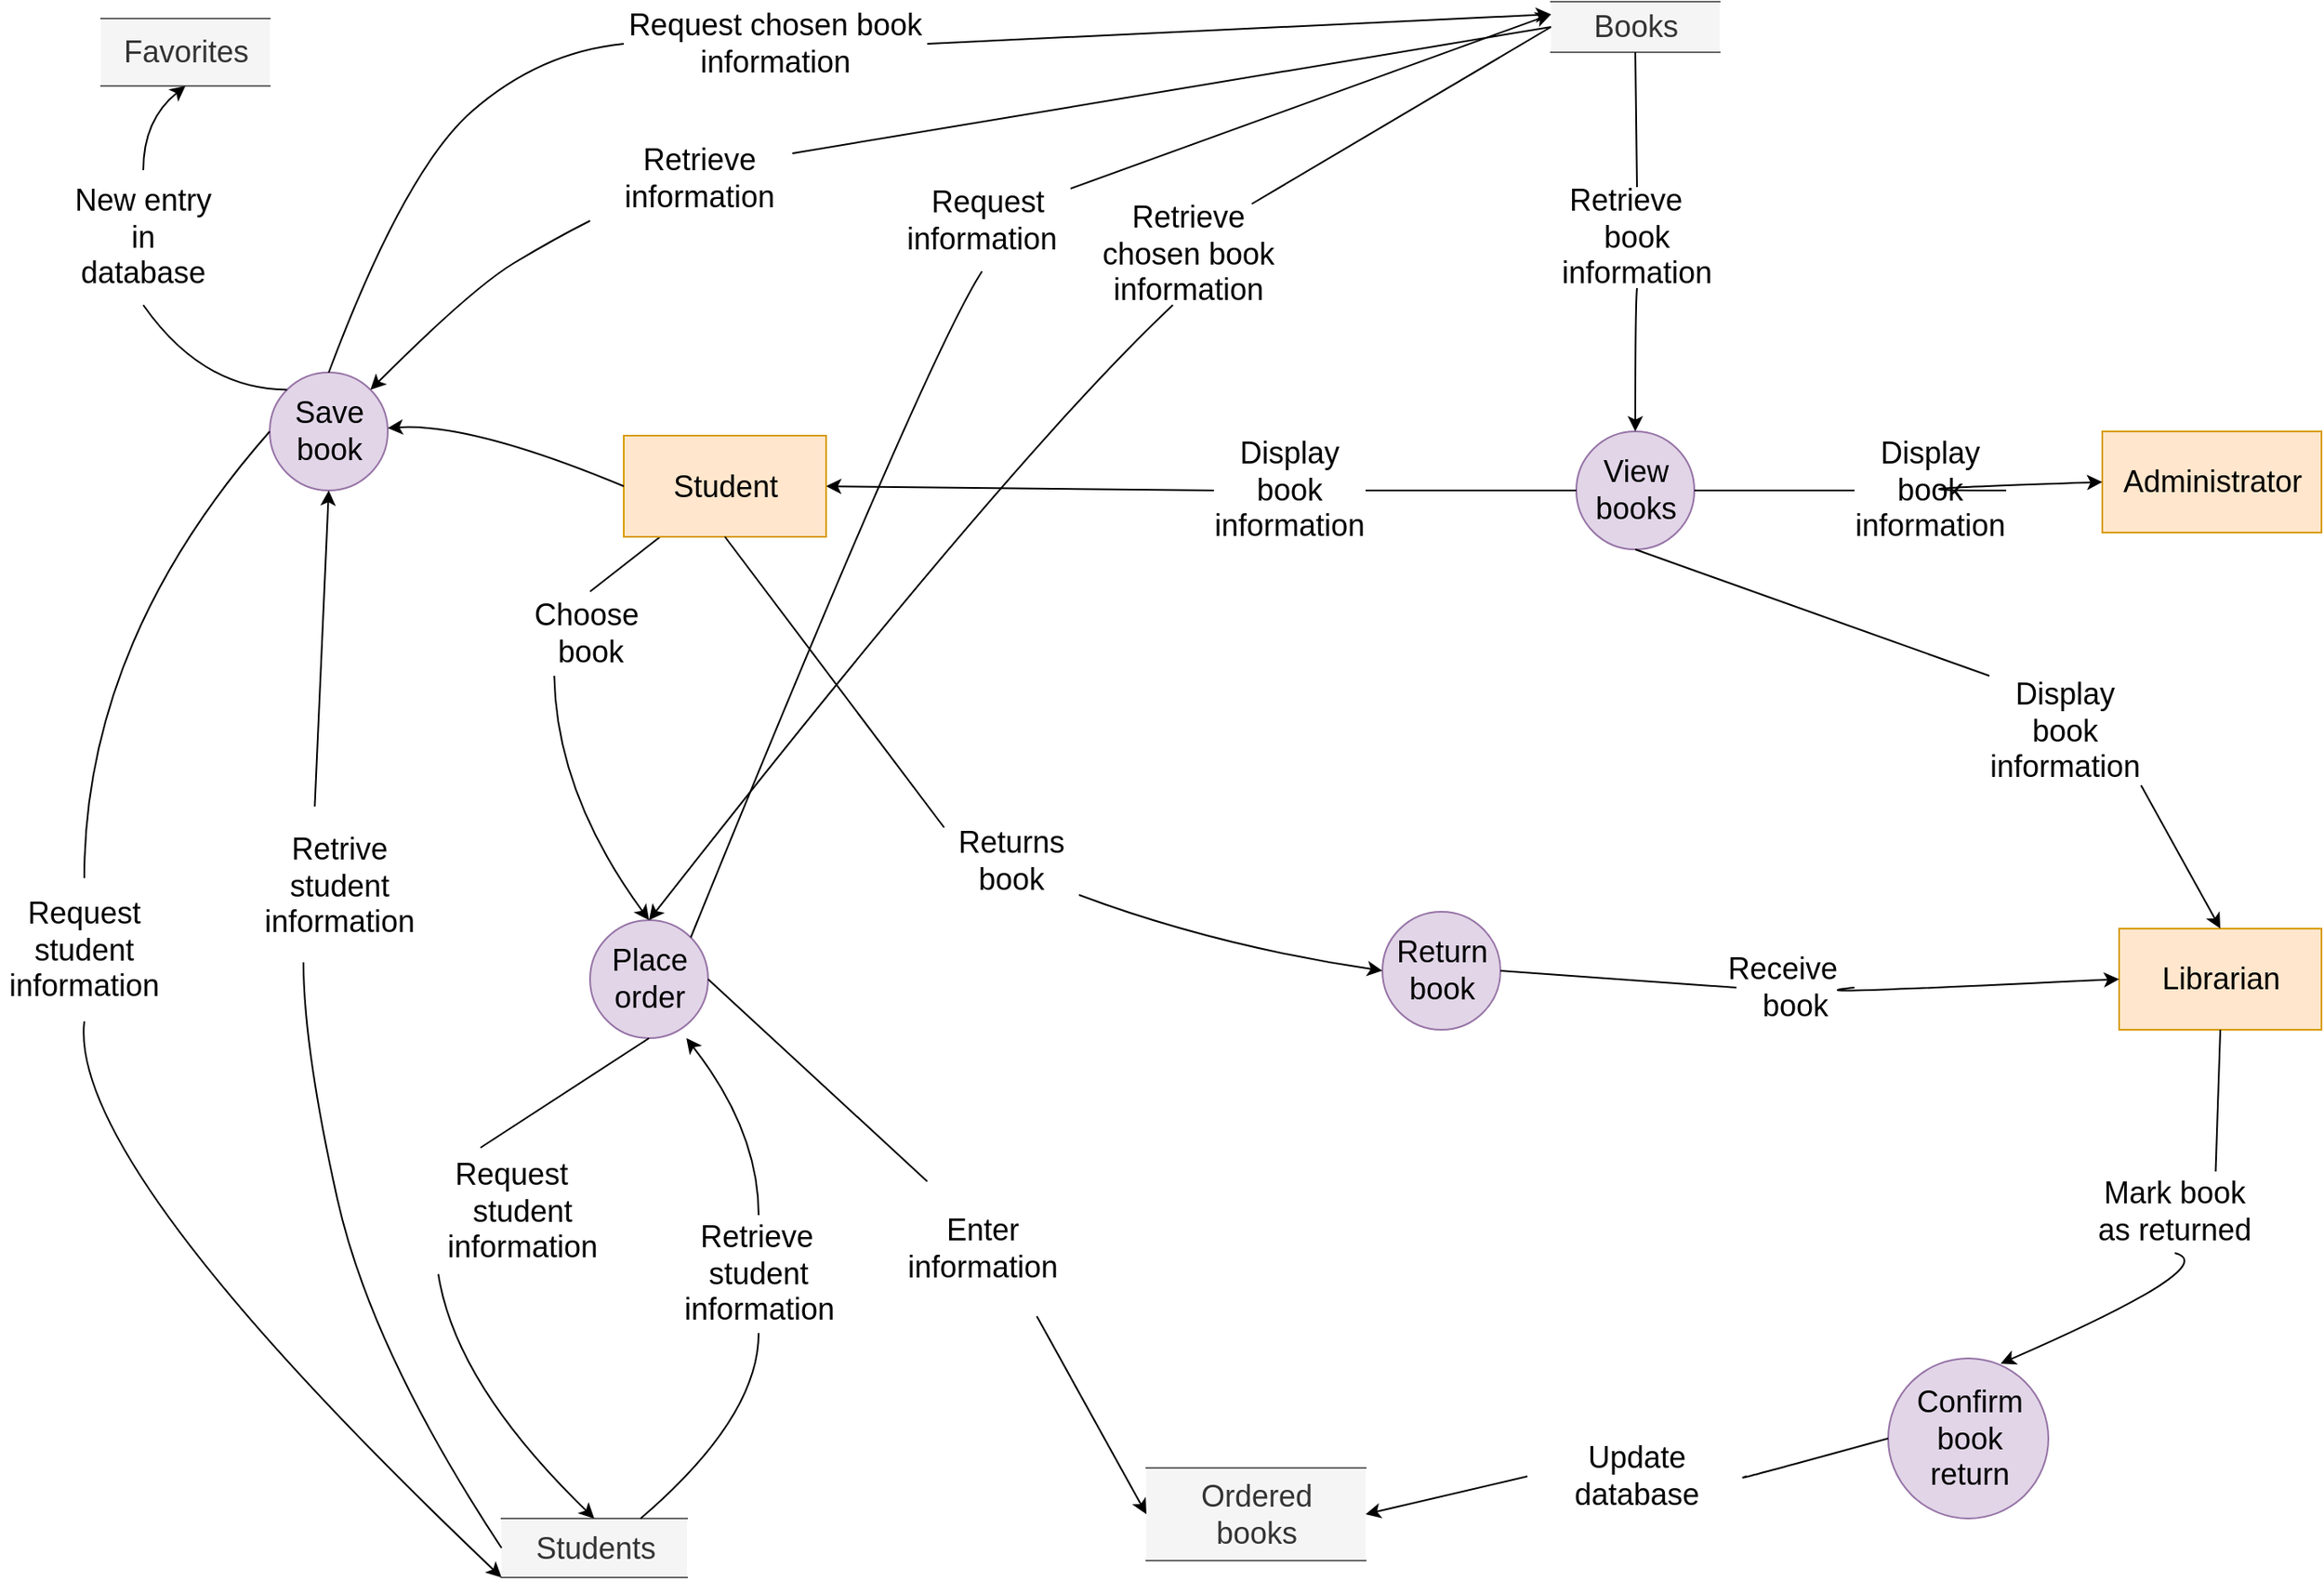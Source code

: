 <mxfile version="20.8.10" type="device"><diagram name="Page-1" id="-o2mF5Yxm6y-h6SIOWMq"><mxGraphModel dx="2415" dy="826" grid="1" gridSize="10" guides="1" tooltips="1" connect="1" arrows="1" fold="1" page="1" pageScale="1" pageWidth="827" pageHeight="1169" math="0" shadow="0"><root><mxCell id="0"/><mxCell id="1" parent="0"/><mxCell id="JVNARAmtTkv52UApfneS-1" value="&lt;font style=&quot;font-size: 18px;&quot;&gt;Librarian&lt;/font&gt;" style="html=1;dashed=0;whitespace=wrap;fillColor=#ffe6cc;strokeColor=#d79b00;" vertex="1" parent="1"><mxGeometry x="707" y="580" width="120" height="60" as="geometry"/></mxCell><mxCell id="JVNARAmtTkv52UApfneS-2" value="&lt;font style=&quot;font-size: 18px;&quot;&gt;Administrator&lt;/font&gt;" style="html=1;dashed=0;whitespace=wrap;fillColor=#ffe6cc;strokeColor=#d79b00;" vertex="1" parent="1"><mxGeometry x="697" y="285" width="130" height="60" as="geometry"/></mxCell><mxCell id="JVNARAmtTkv52UApfneS-4" value="Books" style="html=1;dashed=0;whitespace=wrap;shape=partialRectangle;right=0;left=0;fontSize=18;fillColor=#f5f5f5;fontColor=#333333;strokeColor=#666666;" vertex="1" parent="1"><mxGeometry x="370" y="30" width="100" height="30" as="geometry"/></mxCell><mxCell id="JVNARAmtTkv52UApfneS-5" value="View&lt;br&gt;books" style="shape=ellipse;html=1;dashed=0;whitespace=wrap;aspect=fixed;perimeter=ellipsePerimeter;fontSize=18;fillColor=#e1d5e7;strokeColor=#9673a6;" vertex="1" parent="1"><mxGeometry x="385" y="285" width="70" height="70" as="geometry"/></mxCell><mxCell id="JVNARAmtTkv52UApfneS-6" value="" style="curved=1;endArrow=classic;html=1;rounded=0;fontSize=18;exitX=0.5;exitY=1;exitDx=0;exitDy=0;entryX=0.5;entryY=0;entryDx=0;entryDy=0;startArrow=none;" edge="1" parent="1" source="JVNARAmtTkv52UApfneS-10" target="JVNARAmtTkv52UApfneS-5"><mxGeometry width="50" height="50" relative="1" as="geometry"><mxPoint x="240" y="330" as="sourcePoint"/><mxPoint x="290" y="280" as="targetPoint"/><Array as="points"><mxPoint x="420" y="210"/></Array></mxGeometry></mxCell><mxCell id="JVNARAmtTkv52UApfneS-7" value="" style="curved=1;endArrow=classic;html=1;rounded=0;fontSize=18;entryX=1;entryY=0.5;entryDx=0;entryDy=0;exitX=0;exitY=0.5;exitDx=0;exitDy=0;startArrow=none;" edge="1" parent="1" source="JVNARAmtTkv52UApfneS-12" target="JVNARAmtTkv52UApfneS-3"><mxGeometry width="50" height="50" relative="1" as="geometry"><mxPoint x="380" y="320" as="sourcePoint"/><mxPoint x="270" y="400.0" as="targetPoint"/><Array as="points"/></mxGeometry></mxCell><mxCell id="JVNARAmtTkv52UApfneS-8" value="" style="curved=1;endArrow=classic;html=1;rounded=0;fontSize=18;entryX=0.5;entryY=0;entryDx=0;entryDy=0;startArrow=none;exitX=1;exitY=1;exitDx=0;exitDy=0;" edge="1" parent="1" source="JVNARAmtTkv52UApfneS-17" target="JVNARAmtTkv52UApfneS-1"><mxGeometry width="50" height="50" relative="1" as="geometry"><mxPoint x="750" y="585" as="sourcePoint"/><mxPoint x="320" y="400.0" as="targetPoint"/><Array as="points"/></mxGeometry></mxCell><mxCell id="JVNARAmtTkv52UApfneS-9" value="" style="curved=1;endArrow=classic;html=1;rounded=0;fontSize=18;entryX=0;entryY=0.5;entryDx=0;entryDy=0;exitX=1;exitY=0.5;exitDx=0;exitDy=0;startArrow=none;" edge="1" parent="1" source="JVNARAmtTkv52UApfneS-14" target="JVNARAmtTkv52UApfneS-2"><mxGeometry width="50" height="50" relative="1" as="geometry"><mxPoint x="470" y="320" as="sourcePoint"/><mxPoint x="320" y="350" as="targetPoint"/><Array as="points"><mxPoint x="540" y="320"/></Array></mxGeometry></mxCell><mxCell id="JVNARAmtTkv52UApfneS-11" value="" style="curved=1;endArrow=none;html=1;rounded=0;fontSize=18;exitX=0.5;exitY=1;exitDx=0;exitDy=0;entryX=0.5;entryY=0;entryDx=0;entryDy=0;" edge="1" parent="1" source="JVNARAmtTkv52UApfneS-4" target="JVNARAmtTkv52UApfneS-10"><mxGeometry width="50" height="50" relative="1" as="geometry"><mxPoint x="420" y="140" as="sourcePoint"/><mxPoint x="420" y="285" as="targetPoint"/><Array as="points"/></mxGeometry></mxCell><mxCell id="JVNARAmtTkv52UApfneS-10" value="&lt;p style=&quot;line-height: 120%;&quot;&gt;Retrieve&lt;span style=&quot;white-space: pre;&quot;&gt;&#9;&lt;/span&gt;&lt;br&gt;book&lt;br&gt;information&lt;br&gt;&lt;/p&gt;" style="text;html=1;strokeColor=none;fillColor=none;align=center;verticalAlign=middle;whiteSpace=wrap;rounded=0;fontSize=18;" vertex="1" parent="1"><mxGeometry x="366" y="140" width="110" height="60" as="geometry"/></mxCell><mxCell id="JVNARAmtTkv52UApfneS-13" value="" style="curved=1;endArrow=none;html=1;rounded=0;fontSize=18;exitX=0;exitY=0.5;exitDx=0;exitDy=0;entryX=1;entryY=0.5;entryDx=0;entryDy=0;" edge="1" parent="1" source="JVNARAmtTkv52UApfneS-5" target="JVNARAmtTkv52UApfneS-12"><mxGeometry width="50" height="50" relative="1" as="geometry"><mxPoint x="385" y="320.0" as="sourcePoint"/><mxPoint x="330" y="320" as="targetPoint"/><Array as="points"/></mxGeometry></mxCell><mxCell id="JVNARAmtTkv52UApfneS-12" value="Display&lt;br&gt;book&lt;br&gt;information&lt;br&gt;" style="text;html=1;strokeColor=none;fillColor=none;align=center;verticalAlign=middle;whiteSpace=wrap;rounded=0;fontSize=18;" vertex="1" parent="1"><mxGeometry x="170" y="287.5" width="90" height="65" as="geometry"/></mxCell><mxCell id="JVNARAmtTkv52UApfneS-16" value="" style="curved=1;endArrow=none;html=1;rounded=0;fontSize=18;entryX=0;entryY=0.5;entryDx=0;entryDy=0;exitX=1;exitY=0.5;exitDx=0;exitDy=0;" edge="1" parent="1" source="JVNARAmtTkv52UApfneS-5" target="JVNARAmtTkv52UApfneS-14"><mxGeometry width="50" height="50" relative="1" as="geometry"><mxPoint x="455" y="320.0" as="sourcePoint"/><mxPoint x="660" y="320.0" as="targetPoint"/><Array as="points"/></mxGeometry></mxCell><mxCell id="JVNARAmtTkv52UApfneS-14" value="Display&lt;br&gt;book&lt;br&gt;information&lt;br&gt;" style="text;html=1;strokeColor=none;fillColor=none;align=center;verticalAlign=middle;whiteSpace=wrap;rounded=0;fontSize=18;" vertex="1" parent="1"><mxGeometry x="550" y="287.5" width="90" height="65" as="geometry"/></mxCell><mxCell id="JVNARAmtTkv52UApfneS-18" value="" style="curved=1;endArrow=none;html=1;rounded=0;fontSize=18;exitX=0.5;exitY=1;exitDx=0;exitDy=0;entryX=0;entryY=0;entryDx=0;entryDy=0;" edge="1" parent="1" source="JVNARAmtTkv52UApfneS-5" target="JVNARAmtTkv52UApfneS-17"><mxGeometry width="50" height="50" relative="1" as="geometry"><mxPoint x="420" y="355.0" as="sourcePoint"/><mxPoint x="420" y="510" as="targetPoint"/><Array as="points"/></mxGeometry></mxCell><mxCell id="JVNARAmtTkv52UApfneS-17" value="Display&lt;br&gt;book&lt;br&gt;information&lt;br&gt;" style="text;html=1;strokeColor=none;fillColor=none;align=center;verticalAlign=middle;whiteSpace=wrap;rounded=0;fontSize=18;" vertex="1" parent="1"><mxGeometry x="630" y="430" width="90" height="65" as="geometry"/></mxCell><mxCell id="JVNARAmtTkv52UApfneS-19" value="Place&lt;br&gt;order" style="shape=ellipse;html=1;dashed=0;whitespace=wrap;aspect=fixed;perimeter=ellipsePerimeter;fontSize=18;fillColor=#e1d5e7;strokeColor=#9673a6;" vertex="1" parent="1"><mxGeometry x="-200" y="575" width="70" height="70" as="geometry"/></mxCell><mxCell id="JVNARAmtTkv52UApfneS-20" value="Students" style="html=1;dashed=0;whitespace=wrap;shape=partialRectangle;right=0;left=0;fontSize=18;fillColor=#f5f5f5;fontColor=#333333;strokeColor=#666666;" vertex="1" parent="1"><mxGeometry x="-252.5" y="930" width="110" height="35" as="geometry"/></mxCell><mxCell id="JVNARAmtTkv52UApfneS-22" value="Ordered&lt;br&gt;books" style="html=1;dashed=0;whitespace=wrap;shape=partialRectangle;right=0;left=0;fontSize=18;fillColor=#f5f5f5;fontColor=#333333;strokeColor=#666666;" vertex="1" parent="1"><mxGeometry x="130" y="900" width="130" height="55" as="geometry"/></mxCell><mxCell id="JVNARAmtTkv52UApfneS-23" value="" style="curved=1;endArrow=classic;html=1;rounded=0;fontSize=18;entryX=0.5;entryY=0;entryDx=0;entryDy=0;startArrow=none;exitX=0.25;exitY=1;exitDx=0;exitDy=0;" edge="1" parent="1" source="JVNARAmtTkv52UApfneS-24" target="JVNARAmtTkv52UApfneS-19"><mxGeometry width="50" height="50" relative="1" as="geometry"><mxPoint x="-95" y="480" as="sourcePoint"/><mxPoint x="420" y="490" as="targetPoint"/><Array as="points"><mxPoint x="-220" y="500"/></Array></mxGeometry></mxCell><mxCell id="JVNARAmtTkv52UApfneS-25" value="" style="curved=1;endArrow=none;html=1;rounded=0;fontSize=18;startArrow=none;entryX=0.5;entryY=0;entryDx=0;entryDy=0;" edge="1" parent="1" source="JVNARAmtTkv52UApfneS-3" target="JVNARAmtTkv52UApfneS-24"><mxGeometry width="50" height="50" relative="1" as="geometry"><mxPoint x="-120" y="310" as="sourcePoint"/><mxPoint x="-172" y="370" as="targetPoint"/><Array as="points"/></mxGeometry></mxCell><mxCell id="JVNARAmtTkv52UApfneS-24" value="Choose&amp;nbsp;&lt;br&gt;book" style="text;html=1;strokeColor=none;fillColor=none;align=center;verticalAlign=middle;whiteSpace=wrap;rounded=0;fontSize=18;" vertex="1" parent="1"><mxGeometry x="-242.5" y="380" width="85" height="50" as="geometry"/></mxCell><mxCell id="JVNARAmtTkv52UApfneS-26" value="" style="curved=1;endArrow=classic;html=1;rounded=0;fontSize=18;exitX=0.438;exitY=1;exitDx=0;exitDy=0;entryX=0.5;entryY=0;entryDx=0;entryDy=0;startArrow=none;exitPerimeter=0;" edge="1" parent="1" source="JVNARAmtTkv52UApfneS-28" target="JVNARAmtTkv52UApfneS-19"><mxGeometry width="50" height="50" relative="1" as="geometry"><mxPoint x="370" y="360" as="sourcePoint"/><mxPoint x="420" y="310" as="targetPoint"/><Array as="points"><mxPoint x="50" y="300"/></Array></mxGeometry></mxCell><mxCell id="JVNARAmtTkv52UApfneS-29" value="" style="curved=1;endArrow=none;html=1;rounded=0;fontSize=18;exitX=0;exitY=0.5;exitDx=0;exitDy=0;entryX=0.75;entryY=0;entryDx=0;entryDy=0;" edge="1" parent="1" source="JVNARAmtTkv52UApfneS-4" target="JVNARAmtTkv52UApfneS-28"><mxGeometry width="50" height="50" relative="1" as="geometry"><mxPoint x="370" y="45" as="sourcePoint"/><mxPoint x="95" y="560" as="targetPoint"/><Array as="points"/></mxGeometry></mxCell><mxCell id="JVNARAmtTkv52UApfneS-28" value="Retrieve&lt;br&gt;chosen book&lt;br&gt;information" style="text;html=1;strokeColor=none;fillColor=none;align=center;verticalAlign=middle;whiteSpace=wrap;rounded=0;fontSize=18;" vertex="1" parent="1"><mxGeometry x="80" y="150" width="150" height="60" as="geometry"/></mxCell><mxCell id="JVNARAmtTkv52UApfneS-30" value="" style="curved=1;endArrow=classic;html=1;rounded=0;fontSize=18;entryX=0;entryY=0.25;entryDx=0;entryDy=0;startArrow=none;" edge="1" parent="1" source="JVNARAmtTkv52UApfneS-31" target="JVNARAmtTkv52UApfneS-4"><mxGeometry width="50" height="50" relative="1" as="geometry"><mxPoint x="90" y="560" as="sourcePoint"/><mxPoint x="420" y="310" as="targetPoint"/><Array as="points"/></mxGeometry></mxCell><mxCell id="JVNARAmtTkv52UApfneS-32" value="" style="curved=1;endArrow=none;html=1;rounded=0;fontSize=18;entryX=0.5;entryY=1;entryDx=0;entryDy=0;exitX=1;exitY=0;exitDx=0;exitDy=0;" edge="1" parent="1" source="JVNARAmtTkv52UApfneS-19" target="JVNARAmtTkv52UApfneS-31"><mxGeometry width="50" height="50" relative="1" as="geometry"><mxPoint x="-150" y="570" as="sourcePoint"/><mxPoint x="370" y="37.5" as="targetPoint"/><Array as="points"><mxPoint y="240"/></Array></mxGeometry></mxCell><mxCell id="JVNARAmtTkv52UApfneS-31" value="&amp;nbsp; Request&lt;span style=&quot;white-space: pre;&quot;&gt;&#9;&lt;/span&gt;&lt;br&gt;information" style="text;html=1;strokeColor=none;fillColor=none;align=center;verticalAlign=middle;whiteSpace=wrap;rounded=0;fontSize=18;" vertex="1" parent="1"><mxGeometry x="-20" y="130" width="105" height="60" as="geometry"/></mxCell><mxCell id="JVNARAmtTkv52UApfneS-33" value="" style="curved=1;endArrow=classic;html=1;rounded=0;fontSize=18;entryX=0.5;entryY=0;entryDx=0;entryDy=0;startArrow=none;exitX=0;exitY=1;exitDx=0;exitDy=0;" edge="1" parent="1" source="JVNARAmtTkv52UApfneS-35" target="JVNARAmtTkv52UApfneS-20"><mxGeometry width="50" height="50" relative="1" as="geometry"><mxPoint x="-40" y="750" as="sourcePoint"/><mxPoint x="420" y="680" as="targetPoint"/><Array as="points"><mxPoint x="-280" y="850"/></Array></mxGeometry></mxCell><mxCell id="JVNARAmtTkv52UApfneS-34" value="" style="curved=1;endArrow=classic;html=1;rounded=0;fontSize=18;exitX=0.5;exitY=0;exitDx=0;exitDy=0;entryX=0.816;entryY=1;entryDx=0;entryDy=0;entryPerimeter=0;startArrow=none;" edge="1" parent="1" source="JVNARAmtTkv52UApfneS-37" target="JVNARAmtTkv52UApfneS-19"><mxGeometry width="50" height="50" relative="1" as="geometry"><mxPoint x="370" y="660" as="sourcePoint"/><mxPoint x="420" y="610" as="targetPoint"/><Array as="points"><mxPoint x="-100" y="700"/></Array></mxGeometry></mxCell><mxCell id="JVNARAmtTkv52UApfneS-36" value="" style="curved=1;endArrow=none;html=1;rounded=0;fontSize=18;exitX=0.5;exitY=1;exitDx=0;exitDy=0;entryX=0.25;entryY=0;entryDx=0;entryDy=0;" edge="1" parent="1" source="JVNARAmtTkv52UApfneS-19" target="JVNARAmtTkv52UApfneS-35"><mxGeometry width="50" height="50" relative="1" as="geometry"><mxPoint x="95" y="630" as="sourcePoint"/><mxPoint x="-8" y="680" as="targetPoint"/><Array as="points"/></mxGeometry></mxCell><mxCell id="JVNARAmtTkv52UApfneS-35" value="Request&lt;span style=&quot;white-space: pre;&quot;&gt;&#9;&lt;/span&gt;&lt;br&gt;student&lt;br&gt;information&lt;br&gt;" style="text;html=1;strokeColor=none;fillColor=none;align=center;verticalAlign=middle;whiteSpace=wrap;rounded=0;fontSize=18;" vertex="1" parent="1"><mxGeometry x="-290" y="710" width="100" height="75" as="geometry"/></mxCell><mxCell id="JVNARAmtTkv52UApfneS-38" value="" style="curved=1;endArrow=none;html=1;rounded=0;fontSize=18;exitX=0.75;exitY=0;exitDx=0;exitDy=0;entryX=0.5;entryY=1;entryDx=0;entryDy=0;" edge="1" parent="1" source="JVNARAmtTkv52UApfneS-20" target="JVNARAmtTkv52UApfneS-37"><mxGeometry width="50" height="50" relative="1" as="geometry"><mxPoint x="-60.0" y="850" as="sourcePoint"/><mxPoint x="117.12" y="630" as="targetPoint"/><Array as="points"><mxPoint x="-100" y="870"/></Array></mxGeometry></mxCell><mxCell id="JVNARAmtTkv52UApfneS-37" value="&amp;nbsp;Retrieve&lt;span style=&quot;white-space: pre;&quot;&gt;&#9;&lt;/span&gt;&lt;br&gt;&amp;nbsp; student&lt;span style=&quot;white-space: pre;&quot;&gt;&#9;&lt;/span&gt;&lt;br&gt;information" style="text;html=1;strokeColor=none;fillColor=none;align=center;verticalAlign=middle;whiteSpace=wrap;rounded=0;fontSize=18;" vertex="1" parent="1"><mxGeometry x="-157.5" y="750" width="115" height="70" as="geometry"/></mxCell><mxCell id="JVNARAmtTkv52UApfneS-40" value="" style="curved=1;endArrow=classic;html=1;rounded=0;fontSize=18;entryX=0;entryY=0.5;entryDx=0;entryDy=0;startArrow=none;exitX=0.75;exitY=1;exitDx=0;exitDy=0;" edge="1" parent="1" source="JVNARAmtTkv52UApfneS-41" target="JVNARAmtTkv52UApfneS-22"><mxGeometry width="50" height="50" relative="1" as="geometry"><mxPoint x="360" y="810" as="sourcePoint"/><mxPoint x="270" y="570" as="targetPoint"/><Array as="points"/></mxGeometry></mxCell><mxCell id="JVNARAmtTkv52UApfneS-42" value="" style="curved=1;endArrow=none;html=1;rounded=0;fontSize=18;exitX=1;exitY=0.5;exitDx=0;exitDy=0;entryX=0.25;entryY=0;entryDx=0;entryDy=0;" edge="1" parent="1" source="JVNARAmtTkv52UApfneS-19" target="JVNARAmtTkv52UApfneS-41"><mxGeometry width="50" height="50" relative="1" as="geometry"><mxPoint x="130" y="595" as="sourcePoint"/><mxPoint x="440" y="867.5" as="targetPoint"/><Array as="points"/></mxGeometry></mxCell><mxCell id="JVNARAmtTkv52UApfneS-41" value="Enter&lt;br&gt;information&lt;br&gt;" style="text;html=1;strokeColor=none;fillColor=none;align=center;verticalAlign=middle;whiteSpace=wrap;rounded=0;fontSize=18;" vertex="1" parent="1"><mxGeometry x="-32.5" y="730" width="130" height="80" as="geometry"/></mxCell><mxCell id="JVNARAmtTkv52UApfneS-43" value="" style="curved=1;endArrow=none;html=1;rounded=0;fontSize=18;" edge="1" parent="1" target="JVNARAmtTkv52UApfneS-3"><mxGeometry width="50" height="50" relative="1" as="geometry"><mxPoint x="-120" y="310" as="sourcePoint"/><mxPoint x="-172" y="370" as="targetPoint"/><Array as="points"/></mxGeometry></mxCell><mxCell id="JVNARAmtTkv52UApfneS-3" value="&lt;font style=&quot;font-size: 18px;&quot;&gt;Student&lt;/font&gt;" style="html=1;dashed=0;whitespace=wrap;fillColor=#ffe6cc;strokeColor=#d79b00;" vertex="1" parent="1"><mxGeometry x="-180" y="287.5" width="120" height="60" as="geometry"/></mxCell><mxCell id="JVNARAmtTkv52UApfneS-44" value="Return&lt;br&gt;book" style="shape=ellipse;html=1;dashed=0;whitespace=wrap;aspect=fixed;perimeter=ellipsePerimeter;fontSize=18;fillColor=#e1d5e7;strokeColor=#9673a6;" vertex="1" parent="1"><mxGeometry x="270" y="570" width="70" height="70" as="geometry"/></mxCell><mxCell id="JVNARAmtTkv52UApfneS-46" value="" style="curved=1;endArrow=classic;html=1;rounded=0;fontSize=18;exitX=1;exitY=1;exitDx=0;exitDy=0;entryX=0;entryY=0.5;entryDx=0;entryDy=0;startArrow=none;" edge="1" parent="1" source="JVNARAmtTkv52UApfneS-47" target="JVNARAmtTkv52UApfneS-44"><mxGeometry width="50" height="50" relative="1" as="geometry"><mxPoint x="220" y="640" as="sourcePoint"/><mxPoint x="280" y="640" as="targetPoint"/><Array as="points"><mxPoint x="170" y="590"/></Array></mxGeometry></mxCell><mxCell id="JVNARAmtTkv52UApfneS-48" value="" style="curved=1;endArrow=none;html=1;rounded=0;fontSize=18;exitX=0.5;exitY=1;exitDx=0;exitDy=0;entryX=0;entryY=0;entryDx=0;entryDy=0;" edge="1" parent="1" source="JVNARAmtTkv52UApfneS-3" target="JVNARAmtTkv52UApfneS-47"><mxGeometry width="50" height="50" relative="1" as="geometry"><mxPoint x="-120" y="347.5" as="sourcePoint"/><mxPoint x="270" y="605" as="targetPoint"/><Array as="points"/></mxGeometry></mxCell><mxCell id="JVNARAmtTkv52UApfneS-47" value="Returns book" style="text;html=1;strokeColor=none;fillColor=none;align=center;verticalAlign=middle;whiteSpace=wrap;rounded=0;fontSize=18;" vertex="1" parent="1"><mxGeometry x="10" y="520" width="80" height="40" as="geometry"/></mxCell><mxCell id="JVNARAmtTkv52UApfneS-50" value="" style="curved=1;endArrow=classic;html=1;rounded=0;fontSize=18;entryX=0;entryY=0.5;entryDx=0;entryDy=0;exitX=1;exitY=0.5;exitDx=0;exitDy=0;startArrow=none;" edge="1" parent="1" source="JVNARAmtTkv52UApfneS-52" target="JVNARAmtTkv52UApfneS-1"><mxGeometry width="50" height="50" relative="1" as="geometry"><mxPoint x="220" y="630" as="sourcePoint"/><mxPoint x="270" y="580" as="targetPoint"/><Array as="points"><mxPoint x="500" y="620"/></Array></mxGeometry></mxCell><mxCell id="JVNARAmtTkv52UApfneS-51" value="Confirm&lt;br&gt;book&lt;br&gt;return" style="shape=ellipse;html=1;dashed=0;whitespace=wrap;aspect=fixed;perimeter=ellipsePerimeter;fontSize=18;fillColor=#e1d5e7;strokeColor=#9673a6;" vertex="1" parent="1"><mxGeometry x="570" y="835" width="95" height="95" as="geometry"/></mxCell><mxCell id="JVNARAmtTkv52UApfneS-53" value="" style="curved=1;endArrow=none;html=1;rounded=0;fontSize=18;entryX=0;entryY=0.5;entryDx=0;entryDy=0;exitX=1;exitY=0.5;exitDx=0;exitDy=0;" edge="1" parent="1" source="JVNARAmtTkv52UApfneS-44" target="JVNARAmtTkv52UApfneS-52"><mxGeometry width="50" height="50" relative="1" as="geometry"><mxPoint x="340.0" y="605" as="sourcePoint"/><mxPoint x="720.0" y="610" as="targetPoint"/><Array as="points"/></mxGeometry></mxCell><mxCell id="JVNARAmtTkv52UApfneS-52" value="Receive&lt;span style=&quot;white-space: pre;&quot;&gt;&#9;&lt;/span&gt;&lt;br&gt;book&lt;br&gt;" style="text;html=1;strokeColor=none;fillColor=none;align=center;verticalAlign=middle;whiteSpace=wrap;rounded=0;fontSize=18;" vertex="1" parent="1"><mxGeometry x="480" y="590" width="70" height="50" as="geometry"/></mxCell><mxCell id="JVNARAmtTkv52UApfneS-54" value="" style="curved=1;endArrow=classic;html=1;rounded=0;fontSize=18;exitX=0;exitY=0.5;exitDx=0;exitDy=0;entryX=1;entryY=0.5;entryDx=0;entryDy=0;startArrow=none;" edge="1" parent="1" source="JVNARAmtTkv52UApfneS-58" target="JVNARAmtTkv52UApfneS-22"><mxGeometry width="50" height="50" relative="1" as="geometry"><mxPoint x="420" y="830" as="sourcePoint"/><mxPoint x="370" y="880" as="targetPoint"/><Array as="points"/></mxGeometry></mxCell><mxCell id="JVNARAmtTkv52UApfneS-55" value="" style="curved=1;endArrow=classic;html=1;rounded=0;fontSize=18;exitX=0.5;exitY=1;exitDx=0;exitDy=0;entryX=0.702;entryY=0.033;entryDx=0;entryDy=0;entryPerimeter=0;startArrow=none;" edge="1" parent="1" source="JVNARAmtTkv52UApfneS-56" target="JVNARAmtTkv52UApfneS-51"><mxGeometry width="50" height="50" relative="1" as="geometry"><mxPoint x="190" y="730" as="sourcePoint"/><mxPoint x="240" y="680" as="targetPoint"/><Array as="points"><mxPoint x="770" y="780"/></Array></mxGeometry></mxCell><mxCell id="JVNARAmtTkv52UApfneS-57" value="" style="curved=1;endArrow=none;html=1;rounded=0;fontSize=18;exitX=0.5;exitY=1;exitDx=0;exitDy=0;entryX=0.702;entryY=0.033;entryDx=0;entryDy=0;entryPerimeter=0;" edge="1" parent="1" source="JVNARAmtTkv52UApfneS-1" target="JVNARAmtTkv52UApfneS-56"><mxGeometry width="50" height="50" relative="1" as="geometry"><mxPoint x="780" y="640" as="sourcePoint"/><mxPoint x="601.69" y="838.135" as="targetPoint"/><Array as="points"/></mxGeometry></mxCell><mxCell id="JVNARAmtTkv52UApfneS-56" value="Mark book&lt;br&gt;as returned" style="text;html=1;strokeColor=none;fillColor=none;align=center;verticalAlign=middle;whiteSpace=wrap;rounded=0;fontSize=18;" vertex="1" parent="1"><mxGeometry x="680" y="722.5" width="120" height="50" as="geometry"/></mxCell><mxCell id="JVNARAmtTkv52UApfneS-59" value="" style="curved=1;endArrow=none;html=1;rounded=0;fontSize=18;exitX=0;exitY=0.5;exitDx=0;exitDy=0;entryX=1;entryY=0.5;entryDx=0;entryDy=0;" edge="1" parent="1" source="JVNARAmtTkv52UApfneS-51" target="JVNARAmtTkv52UApfneS-58"><mxGeometry width="50" height="50" relative="1" as="geometry"><mxPoint x="535" y="882.5" as="sourcePoint"/><mxPoint x="260" y="927.5" as="targetPoint"/><Array as="points"><mxPoint x="470" y="910"/></Array></mxGeometry></mxCell><mxCell id="JVNARAmtTkv52UApfneS-58" value="Update&lt;br&gt;database" style="text;html=1;strokeColor=none;fillColor=none;align=center;verticalAlign=middle;whiteSpace=wrap;rounded=0;fontSize=18;" vertex="1" parent="1"><mxGeometry x="356" y="880" width="130" height="50" as="geometry"/></mxCell><mxCell id="JVNARAmtTkv52UApfneS-60" value="Save&lt;br&gt;book&lt;br&gt;" style="shape=ellipse;html=1;dashed=0;whitespace=wrap;aspect=fixed;perimeter=ellipsePerimeter;fontSize=18;fillColor=#e1d5e7;strokeColor=#9673a6;" vertex="1" parent="1"><mxGeometry x="-390" y="250" width="70" height="70" as="geometry"/></mxCell><mxCell id="JVNARAmtTkv52UApfneS-62" value="Favorites" style="html=1;dashed=0;whitespace=wrap;shape=partialRectangle;right=0;left=0;fontSize=18;fillColor=#f5f5f5;fontColor=#333333;strokeColor=#666666;" vertex="1" parent="1"><mxGeometry x="-490" y="40" width="100" height="40" as="geometry"/></mxCell><mxCell id="JVNARAmtTkv52UApfneS-63" value="" style="curved=1;endArrow=classic;html=1;rounded=0;fontSize=18;exitX=0;exitY=0.5;exitDx=0;exitDy=0;" edge="1" parent="1" source="JVNARAmtTkv52UApfneS-3" target="JVNARAmtTkv52UApfneS-60"><mxGeometry width="50" height="50" relative="1" as="geometry"><mxPoint x="-190" y="320" as="sourcePoint"/><mxPoint x="30" y="350" as="targetPoint"/><Array as="points"><mxPoint x="-270" y="280"/></Array></mxGeometry></mxCell><mxCell id="JVNARAmtTkv52UApfneS-64" value="" style="curved=1;endArrow=classic;html=1;rounded=0;fontSize=18;exitX=0.5;exitY=0;exitDx=0;exitDy=0;entryX=0.5;entryY=1;entryDx=0;entryDy=0;startArrow=none;" edge="1" parent="1" source="JVNARAmtTkv52UApfneS-79" target="JVNARAmtTkv52UApfneS-62"><mxGeometry width="50" height="50" relative="1" as="geometry"><mxPoint x="-20" y="170" as="sourcePoint"/><mxPoint x="30" y="120" as="targetPoint"/><Array as="points"><mxPoint x="-465" y="100"/></Array></mxGeometry></mxCell><mxCell id="JVNARAmtTkv52UApfneS-65" value="" style="curved=1;endArrow=classic;html=1;rounded=0;fontSize=18;exitX=1;exitY=0.5;exitDx=0;exitDy=0;entryX=0;entryY=0.25;entryDx=0;entryDy=0;startArrow=none;" edge="1" parent="1" source="JVNARAmtTkv52UApfneS-67" target="JVNARAmtTkv52UApfneS-4"><mxGeometry width="50" height="50" relative="1" as="geometry"><mxPoint x="-280" y="150" as="sourcePoint"/><mxPoint x="-230" y="100" as="targetPoint"/><Array as="points"/></mxGeometry></mxCell><mxCell id="JVNARAmtTkv52UApfneS-66" value="" style="curved=1;endArrow=classic;html=1;rounded=0;fontSize=18;entryX=1;entryY=0;entryDx=0;entryDy=0;exitX=0;exitY=1;exitDx=0;exitDy=0;startArrow=none;" edge="1" parent="1" source="JVNARAmtTkv52UApfneS-69" target="JVNARAmtTkv52UApfneS-60"><mxGeometry width="50" height="50" relative="1" as="geometry"><mxPoint x="-252.5" y="170" as="sourcePoint"/><mxPoint x="-302.5" y="220" as="targetPoint"/><Array as="points"><mxPoint x="-220" y="170"/><mxPoint x="-270" y="200"/></Array></mxGeometry></mxCell><mxCell id="JVNARAmtTkv52UApfneS-68" value="" style="curved=1;endArrow=none;html=1;rounded=0;fontSize=18;exitX=0.5;exitY=0;exitDx=0;exitDy=0;entryX=0;entryY=0.5;entryDx=0;entryDy=0;" edge="1" parent="1" source="JVNARAmtTkv52UApfneS-60" target="JVNARAmtTkv52UApfneS-67"><mxGeometry width="50" height="50" relative="1" as="geometry"><mxPoint x="-355.0" y="230" as="sourcePoint"/><mxPoint x="370" y="37.5" as="targetPoint"/><Array as="points"><mxPoint x="-310" y="130"/><mxPoint x="-230" y="60"/></Array></mxGeometry></mxCell><mxCell id="JVNARAmtTkv52UApfneS-67" value="Request chosen book information" style="text;html=1;strokeColor=none;fillColor=none;align=center;verticalAlign=middle;whiteSpace=wrap;rounded=0;fontSize=18;" vertex="1" parent="1"><mxGeometry x="-180" y="30" width="180" height="50" as="geometry"/></mxCell><mxCell id="JVNARAmtTkv52UApfneS-70" value="" style="curved=1;endArrow=none;html=1;rounded=0;fontSize=18;exitX=0;exitY=0.5;exitDx=0;exitDy=0;" edge="1" parent="1" source="JVNARAmtTkv52UApfneS-4"><mxGeometry width="50" height="50" relative="1" as="geometry"><mxPoint x="370" y="45" as="sourcePoint"/><mxPoint x="-80" y="120" as="targetPoint"/><Array as="points"/></mxGeometry></mxCell><mxCell id="JVNARAmtTkv52UApfneS-69" value="Retrieve information" style="text;html=1;strokeColor=none;fillColor=none;align=center;verticalAlign=middle;whiteSpace=wrap;rounded=0;fontSize=18;" vertex="1" parent="1"><mxGeometry x="-200" y="110" width="130" height="50" as="geometry"/></mxCell><mxCell id="JVNARAmtTkv52UApfneS-71" value="" style="curved=1;endArrow=classic;html=1;rounded=0;fontSize=18;exitX=0.5;exitY=1;exitDx=0;exitDy=0;entryX=0;entryY=1;entryDx=0;entryDy=0;startArrow=none;" edge="1" parent="1" source="JVNARAmtTkv52UApfneS-73" target="JVNARAmtTkv52UApfneS-20"><mxGeometry width="50" height="50" relative="1" as="geometry"><mxPoint x="-520" y="610" as="sourcePoint"/><mxPoint x="-470" y="660" as="targetPoint"/><Array as="points"><mxPoint x="-510" y="720"/></Array></mxGeometry></mxCell><mxCell id="JVNARAmtTkv52UApfneS-74" value="" style="curved=1;endArrow=none;html=1;rounded=0;fontSize=18;exitX=0;exitY=0.5;exitDx=0;exitDy=0;entryX=0.5;entryY=0;entryDx=0;entryDy=0;" edge="1" parent="1" source="JVNARAmtTkv52UApfneS-60" target="JVNARAmtTkv52UApfneS-73"><mxGeometry width="50" height="50" relative="1" as="geometry"><mxPoint x="-390.0" y="265" as="sourcePoint"/><mxPoint x="-252.5" y="965" as="targetPoint"/><Array as="points"><mxPoint x="-500" y="410"/></Array></mxGeometry></mxCell><mxCell id="JVNARAmtTkv52UApfneS-73" value="Request student information" style="text;html=1;strokeColor=none;fillColor=none;align=center;verticalAlign=middle;whiteSpace=wrap;rounded=0;fontSize=18;" vertex="1" parent="1"><mxGeometry x="-550" y="550" width="100" height="85" as="geometry"/></mxCell><mxCell id="JVNARAmtTkv52UApfneS-75" value="" style="curved=1;endArrow=classic;html=1;rounded=0;fontSize=18;exitX=0.358;exitY=-0.027;exitDx=0;exitDy=0;entryX=0.5;entryY=1;entryDx=0;entryDy=0;startArrow=none;exitPerimeter=0;" edge="1" parent="1" source="JVNARAmtTkv52UApfneS-76" target="JVNARAmtTkv52UApfneS-60"><mxGeometry width="50" height="50" relative="1" as="geometry"><mxPoint x="-30" y="690" as="sourcePoint"/><mxPoint x="20" y="640" as="targetPoint"/><Array as="points"/></mxGeometry></mxCell><mxCell id="JVNARAmtTkv52UApfneS-78" value="" style="curved=1;endArrow=none;html=1;rounded=0;fontSize=18;exitX=0;exitY=0.5;exitDx=0;exitDy=0;" edge="1" parent="1" source="JVNARAmtTkv52UApfneS-20"><mxGeometry width="50" height="50" relative="1" as="geometry"><mxPoint x="-252.5" y="947.5" as="sourcePoint"/><mxPoint x="-370" y="600" as="targetPoint"/><Array as="points"><mxPoint x="-330" y="830"/><mxPoint x="-370" y="650"/></Array></mxGeometry></mxCell><mxCell id="JVNARAmtTkv52UApfneS-76" value="Retrive student&lt;br&gt;information" style="text;html=1;strokeColor=none;fillColor=none;align=center;verticalAlign=middle;whiteSpace=wrap;rounded=0;fontSize=18;" vertex="1" parent="1"><mxGeometry x="-400" y="510" width="102.5" height="90" as="geometry"/></mxCell><mxCell id="JVNARAmtTkv52UApfneS-80" value="" style="curved=1;endArrow=none;html=1;rounded=0;fontSize=18;exitX=0;exitY=0;exitDx=0;exitDy=0;entryX=0.5;entryY=1;entryDx=0;entryDy=0;" edge="1" parent="1" source="JVNARAmtTkv52UApfneS-60" target="JVNARAmtTkv52UApfneS-79"><mxGeometry width="50" height="50" relative="1" as="geometry"><mxPoint x="-379.749" y="240.251" as="sourcePoint"/><mxPoint x="-440.0" y="80" as="targetPoint"/><Array as="points"><mxPoint x="-430" y="260"/></Array></mxGeometry></mxCell><mxCell id="JVNARAmtTkv52UApfneS-79" value="New entry in database" style="text;html=1;strokeColor=none;fillColor=none;align=center;verticalAlign=middle;whiteSpace=wrap;rounded=0;fontSize=18;" vertex="1" parent="1"><mxGeometry x="-510" y="130" width="90" height="80" as="geometry"/></mxCell></root></mxGraphModel></diagram></mxfile>
